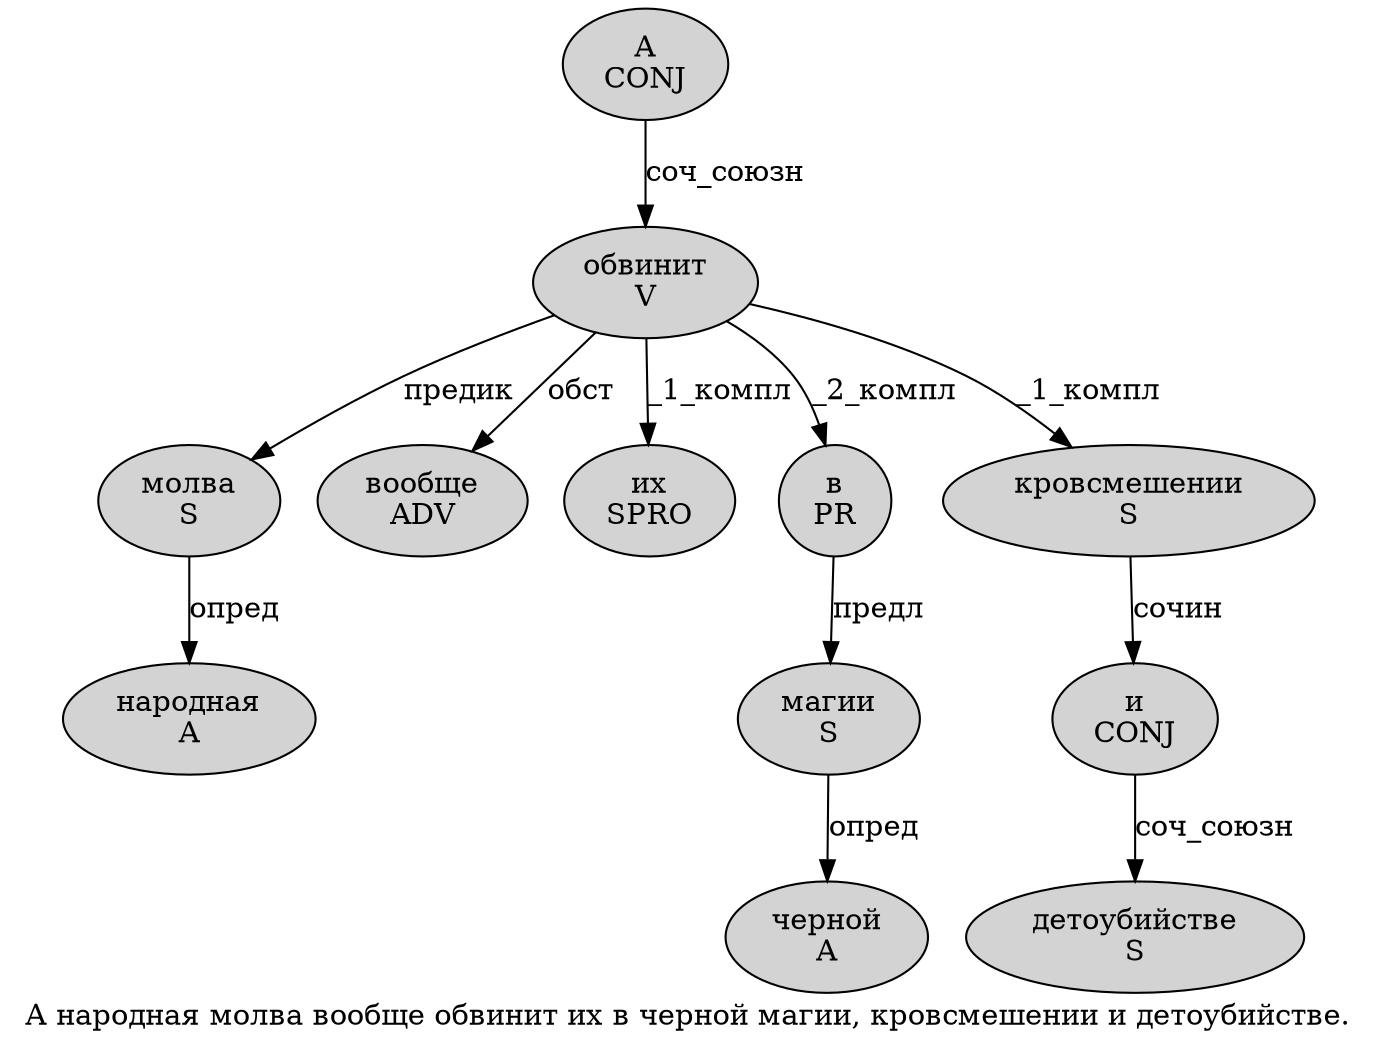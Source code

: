 digraph SENTENCE_397 {
	graph [label="А народная молва вообще обвинит их в черной магии, кровсмешении и детоубийстве."]
	node [style=filled]
		0 [label="А
CONJ" color="" fillcolor=lightgray penwidth=1 shape=ellipse]
		1 [label="народная
A" color="" fillcolor=lightgray penwidth=1 shape=ellipse]
		2 [label="молва
S" color="" fillcolor=lightgray penwidth=1 shape=ellipse]
		3 [label="вообще
ADV" color="" fillcolor=lightgray penwidth=1 shape=ellipse]
		4 [label="обвинит
V" color="" fillcolor=lightgray penwidth=1 shape=ellipse]
		5 [label="их
SPRO" color="" fillcolor=lightgray penwidth=1 shape=ellipse]
		6 [label="в
PR" color="" fillcolor=lightgray penwidth=1 shape=ellipse]
		7 [label="черной
A" color="" fillcolor=lightgray penwidth=1 shape=ellipse]
		8 [label="магии
S" color="" fillcolor=lightgray penwidth=1 shape=ellipse]
		10 [label="кровсмешении
S" color="" fillcolor=lightgray penwidth=1 shape=ellipse]
		11 [label="и
CONJ" color="" fillcolor=lightgray penwidth=1 shape=ellipse]
		12 [label="детоубийстве
S" color="" fillcolor=lightgray penwidth=1 shape=ellipse]
			10 -> 11 [label="сочин"]
			0 -> 4 [label="соч_союзн"]
			4 -> 2 [label="предик"]
			4 -> 3 [label="обст"]
			4 -> 5 [label="_1_компл"]
			4 -> 6 [label="_2_компл"]
			4 -> 10 [label="_1_компл"]
			6 -> 8 [label="предл"]
			2 -> 1 [label="опред"]
			11 -> 12 [label="соч_союзн"]
			8 -> 7 [label="опред"]
}